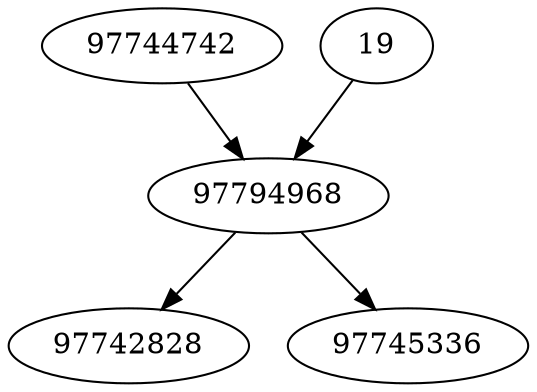 strict digraph  {
97744742;
97742828;
19;
97794968;
97745336;
97744742 -> 97794968;
19 -> 97794968;
97794968 -> 97745336;
97794968 -> 97742828;
}
